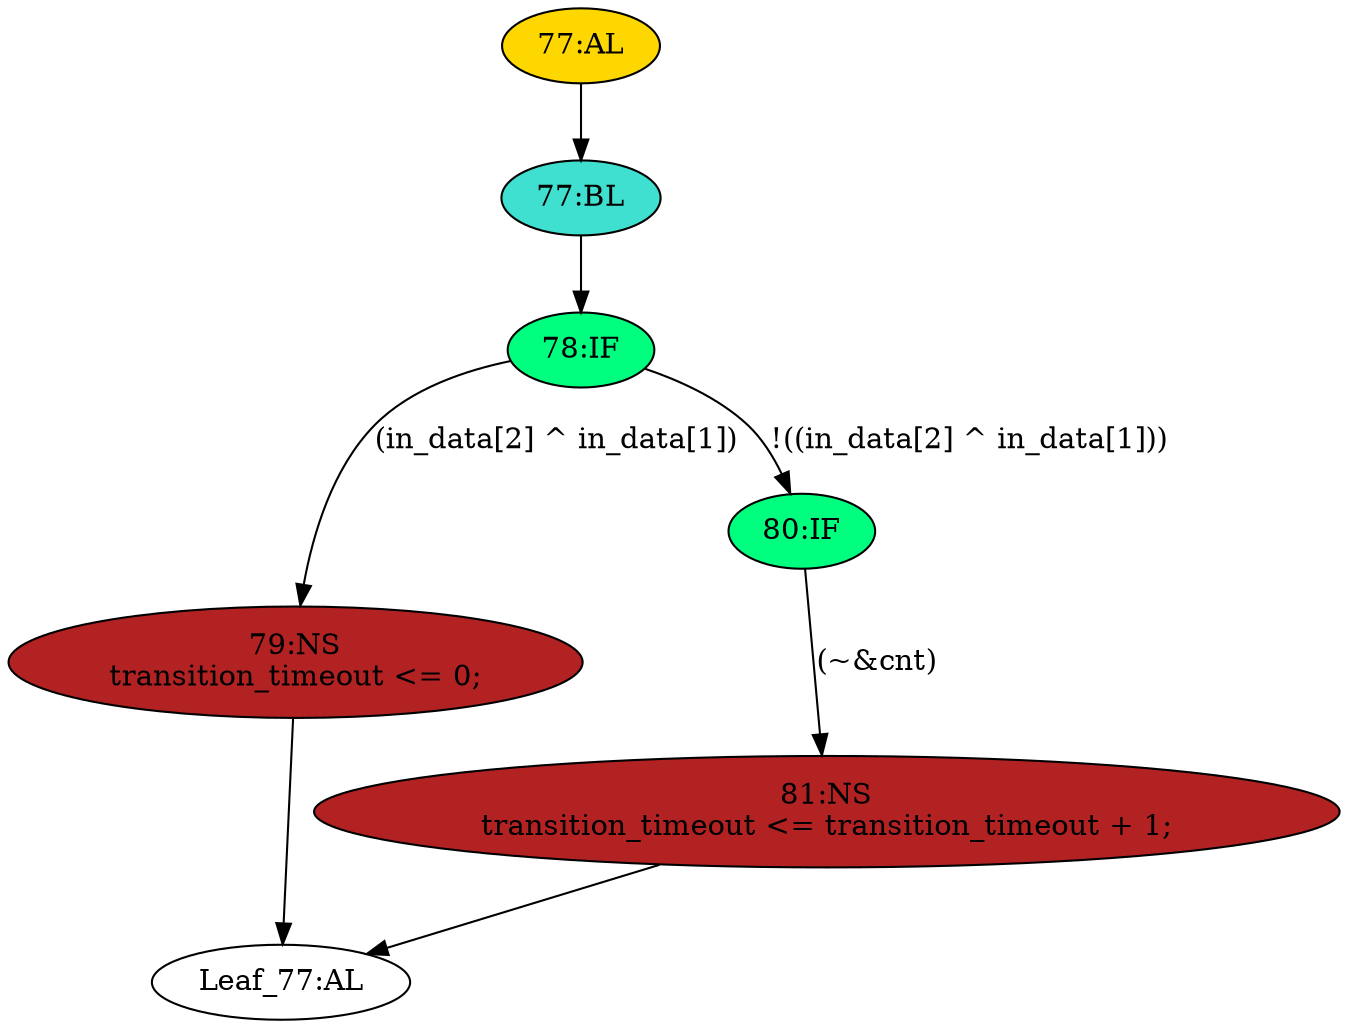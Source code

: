 strict digraph "" {
	node [label="\N"];
	"Leaf_77:AL"	 [def_var="['transition_timeout']",
		label="Leaf_77:AL"];
	"81:NS"	 [ast="<pyverilog.vparser.ast.NonblockingSubstitution object at 0x7f4415e11650>",
		fillcolor=firebrick,
		label="81:NS
transition_timeout <= transition_timeout + 1;",
		statements="[<pyverilog.vparser.ast.NonblockingSubstitution object at 0x7f4415e11650>]",
		style=filled,
		typ=NonblockingSubstitution];
	"81:NS" -> "Leaf_77:AL"	 [cond="[]",
		lineno=None];
	"77:AL"	 [ast="<pyverilog.vparser.ast.Always object at 0x7f4415e118d0>",
		clk_sens=True,
		fillcolor=gold,
		label="77:AL",
		sens="['clk48']",
		statements="[]",
		style=filled,
		typ=Always,
		use_var="['cnt', 'in_data', 'transition_timeout']"];
	"77:BL"	 [ast="<pyverilog.vparser.ast.Block object at 0x7f4415e119d0>",
		fillcolor=turquoise,
		label="77:BL",
		statements="[]",
		style=filled,
		typ=Block];
	"77:AL" -> "77:BL"	 [cond="[]",
		lineno=None];
	"78:IF"	 [ast="<pyverilog.vparser.ast.IfStatement object at 0x7f4415e11a10>",
		fillcolor=springgreen,
		label="78:IF",
		statements="[]",
		style=filled,
		typ=IfStatement];
	"79:NS"	 [ast="<pyverilog.vparser.ast.NonblockingSubstitution object at 0x7f4415e11b90>",
		fillcolor=firebrick,
		label="79:NS
transition_timeout <= 0;",
		statements="[<pyverilog.vparser.ast.NonblockingSubstitution object at 0x7f4415e11b90>]",
		style=filled,
		typ=NonblockingSubstitution];
	"78:IF" -> "79:NS"	 [cond="['in_data', 'in_data']",
		label="(in_data[2] ^ in_data[1])",
		lineno=78];
	"80:IF"	 [ast="<pyverilog.vparser.ast.IfStatement object at 0x7f4415e11a90>",
		fillcolor=springgreen,
		label="80:IF",
		statements="[]",
		style=filled,
		typ=IfStatement];
	"78:IF" -> "80:IF"	 [cond="['in_data', 'in_data']",
		label="!((in_data[2] ^ in_data[1]))",
		lineno=78];
	"79:NS" -> "Leaf_77:AL"	 [cond="[]",
		lineno=None];
	"77:BL" -> "78:IF"	 [cond="[]",
		lineno=None];
	"80:IF" -> "81:NS"	 [cond="['cnt']",
		label="(~&cnt)",
		lineno=80];
}
